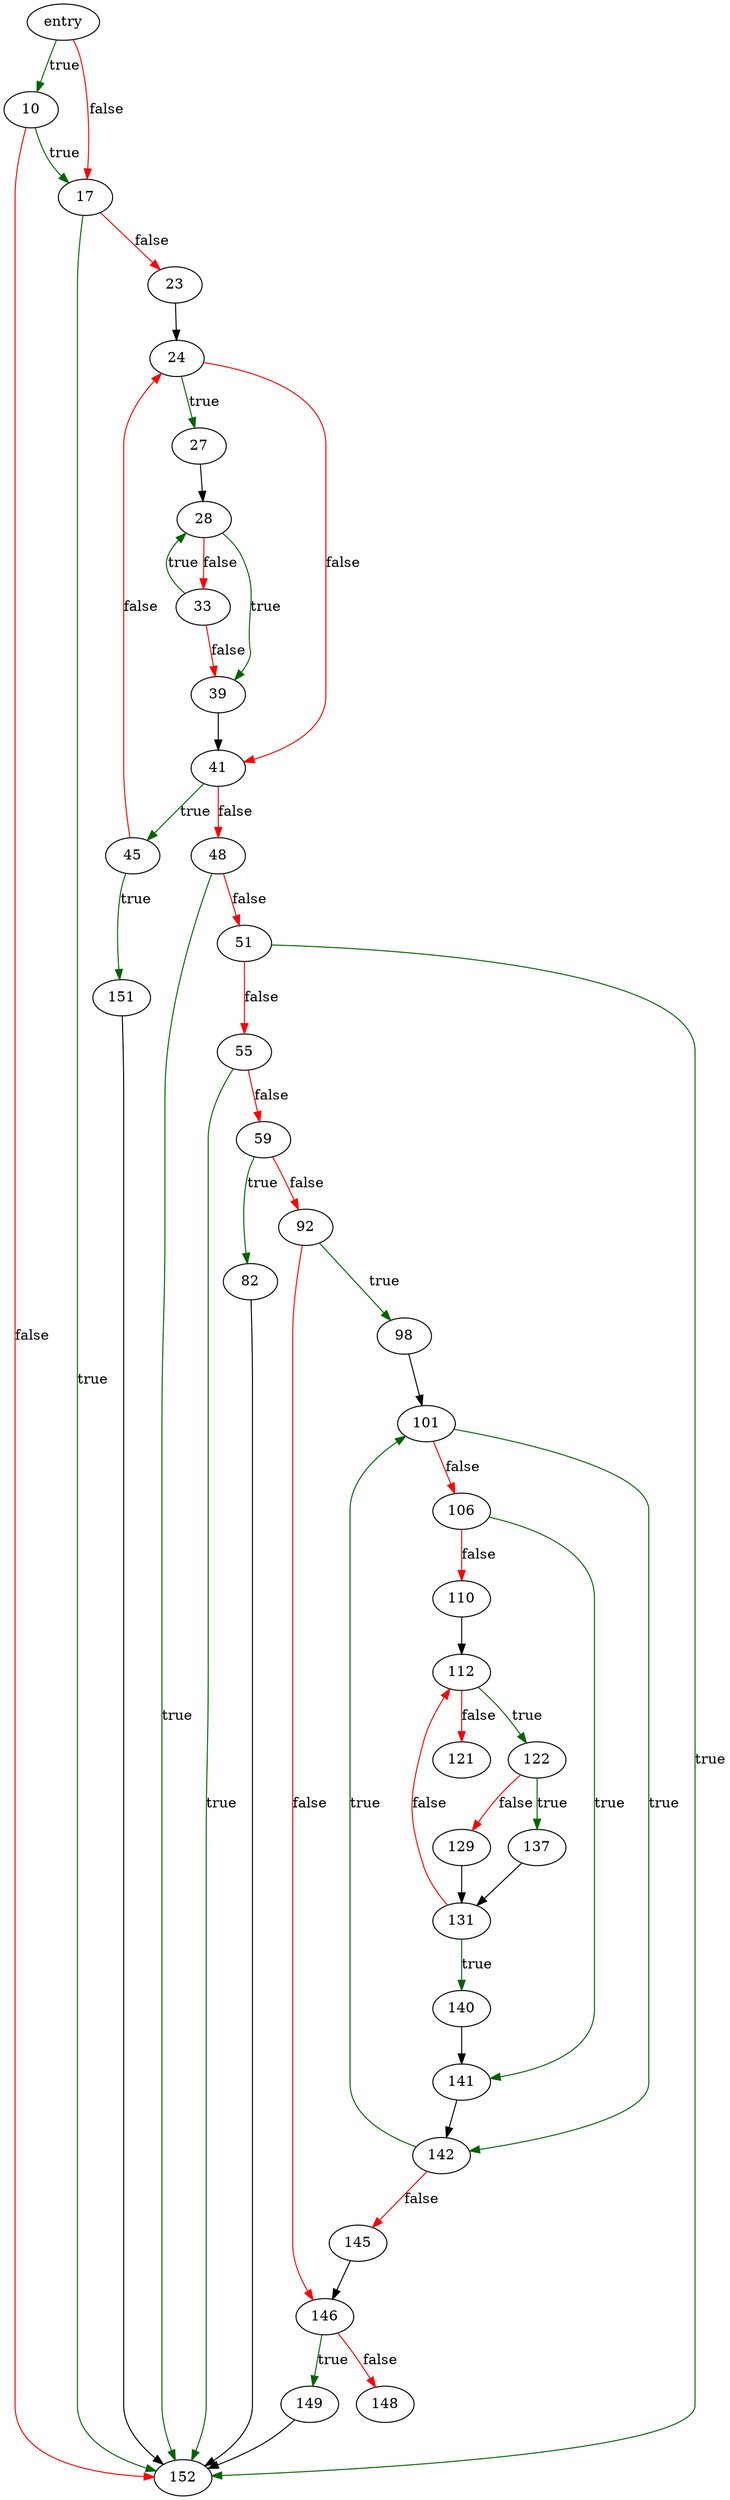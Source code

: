digraph "hash_rehash" {
	// Node definitions.
	2 [label=entry];
	10;
	17;
	23;
	24;
	27;
	28;
	33;
	39;
	41;
	45;
	48;
	51;
	55;
	59;
	82;
	92;
	98;
	101;
	106;
	110;
	112;
	121;
	122;
	129;
	131;
	137;
	140;
	141;
	142;
	145;
	146;
	148;
	149;
	151;
	152;

	// Edge definitions.
	2 -> 10 [
		color=darkgreen
		label=true
	];
	2 -> 17 [
		color=red
		label=false
	];
	10 -> 17 [
		color=darkgreen
		label=true
	];
	10 -> 152 [
		color=red
		label=false
	];
	17 -> 23 [
		color=red
		label=false
	];
	17 -> 152 [
		color=darkgreen
		label=true
	];
	23 -> 24;
	24 -> 27 [
		color=darkgreen
		label=true
	];
	24 -> 41 [
		color=red
		label=false
	];
	27 -> 28;
	28 -> 33 [
		color=red
		label=false
	];
	28 -> 39 [
		color=darkgreen
		label=true
	];
	33 -> 28 [
		color=darkgreen
		label=true
	];
	33 -> 39 [
		color=red
		label=false
	];
	39 -> 41;
	41 -> 45 [
		color=darkgreen
		label=true
	];
	41 -> 48 [
		color=red
		label=false
	];
	45 -> 24 [
		color=red
		label=false
	];
	45 -> 151 [
		color=darkgreen
		label=true
	];
	48 -> 51 [
		color=red
		label=false
	];
	48 -> 152 [
		color=darkgreen
		label=true
	];
	51 -> 55 [
		color=red
		label=false
	];
	51 -> 152 [
		color=darkgreen
		label=true
	];
	55 -> 59 [
		color=red
		label=false
	];
	55 -> 152 [
		color=darkgreen
		label=true
	];
	59 -> 82 [
		color=darkgreen
		label=true
	];
	59 -> 92 [
		color=red
		label=false
	];
	82 -> 152;
	92 -> 98 [
		color=darkgreen
		label=true
	];
	92 -> 146 [
		color=red
		label=false
	];
	98 -> 101;
	101 -> 106 [
		color=red
		label=false
	];
	101 -> 142 [
		color=darkgreen
		label=true
	];
	106 -> 110 [
		color=red
		label=false
	];
	106 -> 141 [
		color=darkgreen
		label=true
	];
	110 -> 112;
	112 -> 121 [
		color=red
		label=false
	];
	112 -> 122 [
		color=darkgreen
		label=true
	];
	122 -> 129 [
		color=red
		label=false
	];
	122 -> 137 [
		color=darkgreen
		label=true
	];
	129 -> 131;
	131 -> 112 [
		color=red
		label=false
	];
	131 -> 140 [
		color=darkgreen
		label=true
	];
	137 -> 131;
	140 -> 141;
	141 -> 142;
	142 -> 101 [
		color=darkgreen
		label=true
	];
	142 -> 145 [
		color=red
		label=false
	];
	145 -> 146;
	146 -> 148 [
		color=red
		label=false
	];
	146 -> 149 [
		color=darkgreen
		label=true
	];
	149 -> 152;
	151 -> 152;
}